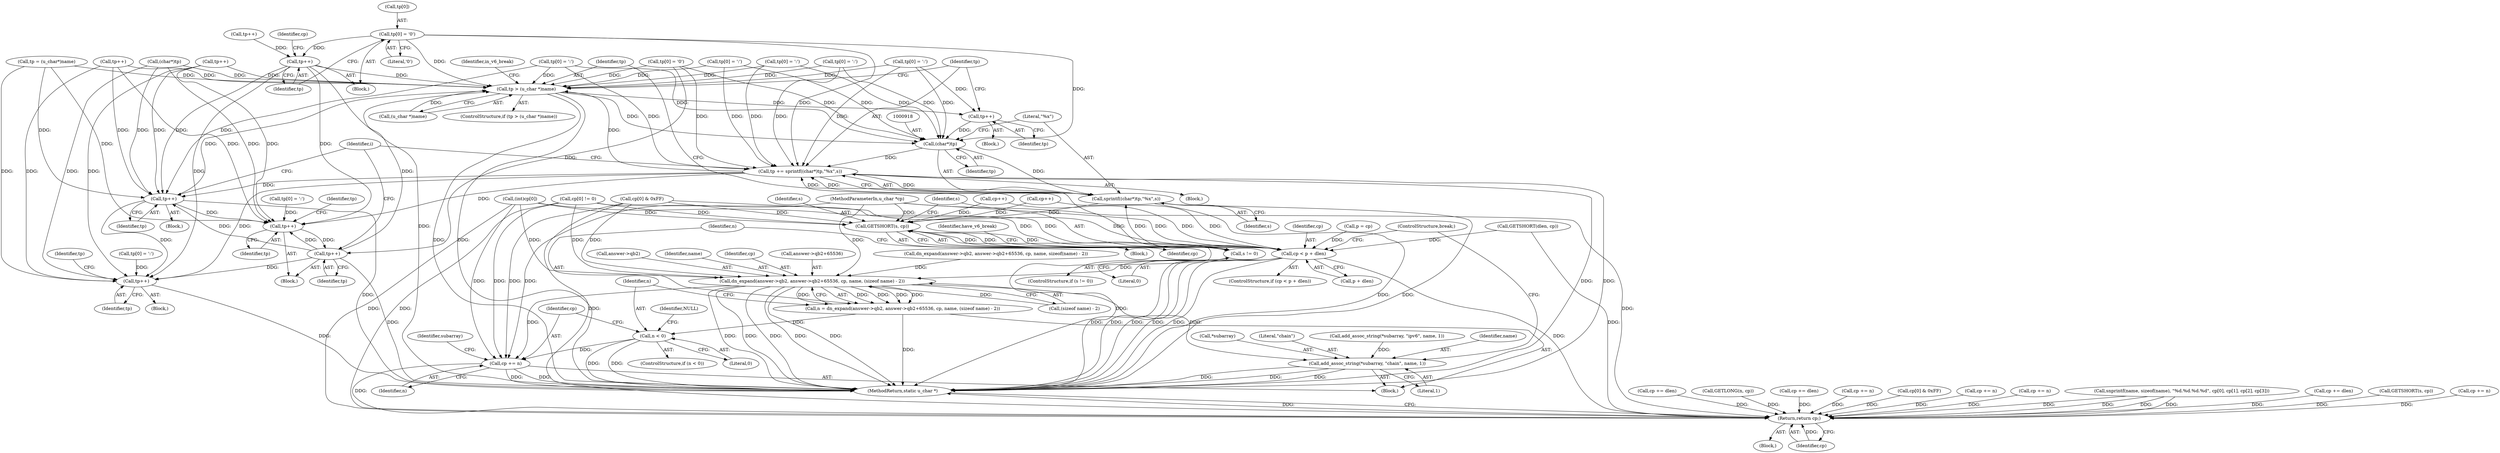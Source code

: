 digraph "0_php-src_b34d7849ed90ced9345f8ea1c59bc8d101c18468@array" {
"1000866" [label="(Call,tp[0] = '0')"];
"1000871" [label="(Call,tp++)"];
"1000898" [label="(Call,tp > (u_char *)name)"];
"1000912" [label="(Call,tp++)"];
"1000917" [label="(Call,(char*)tp)"];
"1000914" [label="(Call,tp += sprintf((char*)tp,\"%x\",s))"];
"1000939" [label="(Call,tp++)"];
"1000951" [label="(Call,tp++)"];
"1000958" [label="(Call,tp++)"];
"1000970" [label="(Call,tp++)"];
"1000916" [label="(Call,sprintf((char*)tp,\"%x\",s))"];
"1000889" [label="(Call,GETSHORT(s, cp))"];
"1000893" [label="(Call,s != 0)"];
"1000984" [label="(Call,cp < p + dlen)"];
"1000992" [label="(Call,dn_expand(answer->qb2, answer->qb2+65536, cp, name, (sizeof name) - 2))"];
"1000990" [label="(Call,n = dn_expand(answer->qb2, answer->qb2+65536, cp, name, (sizeof name) - 2))"];
"1001008" [label="(Call,n < 0)"];
"1001014" [label="(Call,cp += n)"];
"1001217" [label="(Return,return cp;)"];
"1001017" [label="(Call,add_assoc_string(*subarray, \"chain\", name, 1))"];
"1001015" [label="(Identifier,cp)"];
"1000758" [label="(Call,(int)cp[0])"];
"1001007" [label="(ControlStructure,if (n < 0))"];
"1001213" [label="(Call,cp += dlen)"];
"1000915" [label="(Identifier,tp)"];
"1000964" [label="(Block,)"];
"1001217" [label="(Return,return cp;)"];
"1001219" [label="(MethodReturn,static u_char *)"];
"1000847" [label="(Call,tp[0] = ':')"];
"1001018" [label="(Call,*subarray)"];
"1000892" [label="(ControlStructure,if (s != 0))"];
"1001009" [label="(Identifier,n)"];
"1000940" [label="(Identifier,tp)"];
"1001008" [label="(Call,n < 0)"];
"1000897" [label="(ControlStructure,if (tp > (u_char *)name))"];
"1000867" [label="(Call,tp[0])"];
"1000802" [label="(Call,cp[0] != 0)"];
"1000917" [label="(Call,(char*)tp)"];
"1000619" [label="(Call,GETLONG(n, cp))"];
"1000971" [label="(Identifier,tp)"];
"1000491" [label="(Call,cp += dlen)"];
"1000406" [label="(Call,cp += n)"];
"1000864" [label="(Call,tp++)"];
"1000985" [label="(Identifier,cp)"];
"1001002" [label="(Identifier,name)"];
"1001017" [label="(Call,add_assoc_string(*subarray, \"chain\", name, 1))"];
"1000890" [label="(Identifier,s)"];
"1000874" [label="(Identifier,cp)"];
"1001020" [label="(Literal,\"chain\")"];
"1001023" [label="(ControlStructure,break;)"];
"1000913" [label="(Identifier,tp)"];
"1001001" [label="(Identifier,cp)"];
"1000894" [label="(Identifier,s)"];
"1000914" [label="(Call,tp += sprintf((char*)tp,\"%x\",s))"];
"1000167" [label="(Call,GETSHORT(dlen, cp))"];
"1000899" [label="(Identifier,tp)"];
"1000926" [label="(Identifier,have_v6_break)"];
"1000996" [label="(Call,answer->qb2+65536)"];
"1000830" [label="(Call,cp[0] & 0xFF)"];
"1000934" [label="(Call,tp[0] = ':')"];
"1001154" [label="(Call,cp[0] & 0xFF)"];
"1000352" [label="(Call,cp += n)"];
"1000787" [label="(Call,tp[0] = ':')"];
"1000900" [label="(Call,(u_char *)name)"];
"1000903" [label="(Block,)"];
"1000889" [label="(Call,GETSHORT(s, cp))"];
"1000921" [label="(Identifier,s)"];
"1001019" [label="(Identifier,subarray)"];
"1000939" [label="(Call,tp++)"];
"1000866" [label="(Call,tp[0] = '0')"];
"1000870" [label="(Literal,'0')"];
"1000771" [label="(Call,tp = (u_char*)name)"];
"1000891" [label="(Identifier,cp)"];
"1000989" [label="(Block,)"];
"1001079" [label="(Call,cp += n)"];
"1000250" [label="(Call,snprintf(name, sizeof(name), \"%d.%d.%d.%d\", cp[0], cp[1], cp[2], cp[3]))"];
"1000951" [label="(Call,tp++)"];
"1000986" [label="(Call,p + dlen)"];
"1000920" [label="(Literal,\"%x\")"];
"1001010" [label="(Literal,0)"];
"1000858" [label="(Block,)"];
"1001022" [label="(Literal,1)"];
"1000893" [label="(Call,s != 0)"];
"1000983" [label="(ControlStructure,if (cp < p + dlen))"];
"1000887" [label="(Identifier,i)"];
"1001013" [label="(Identifier,NULL)"];
"1000818" [label="(Call,tp[0] = ':')"];
"1000764" [label="(Call,cp++)"];
"1000927" [label="(Block,)"];
"1000113" [label="(Block,)"];
"1000952" [label="(Identifier,tp)"];
"1000984" [label="(Call,cp < p + dlen)"];
"1000958" [label="(Call,tp++)"];
"1000919" [label="(Identifier,tp)"];
"1000896" [label="(Block,)"];
"1000107" [label="(MethodParameterIn,u_char *cp)"];
"1000965" [label="(Call,tp[0] = ':')"];
"1000970" [label="(Call,tp++)"];
"1000945" [label="(Block,)"];
"1000992" [label="(Call,dn_expand(answer->qb2, answer->qb2+65536, cp, name, (sizeof name) - 2))"];
"1000273" [label="(Call,cp += dlen)"];
"1000916" [label="(Call,sprintf((char*)tp,\"%x\",s))"];
"1000991" [label="(Identifier,n)"];
"1000977" [label="(Call,add_assoc_string(*subarray, \"ipv6\", name, 1))"];
"1000873" [label="(Call,cp++)"];
"1000136" [label="(Call,dn_expand(answer->qb2, answer->qb2+65536, cp, name, sizeof(name) - 2))"];
"1000644" [label="(Call,GETSHORT(s, cp))"];
"1001218" [label="(Identifier,cp)"];
"1001014" [label="(Call,cp += n)"];
"1000871" [label="(Call,tp++)"];
"1000852" [label="(Call,tp++)"];
"1000974" [label="(Identifier,tp)"];
"1000993" [label="(Call,answer->qb2)"];
"1000912" [label="(Call,tp++)"];
"1000888" [label="(Block,)"];
"1000895" [label="(Literal,0)"];
"1000792" [label="(Call,tp++)"];
"1000946" [label="(Call,tp[0] = ':')"];
"1000907" [label="(Call,tp[0] = ':')"];
"1000826" [label="(Call,(char*)tp)"];
"1000746" [label="(Call,p = cp)"];
"1000955" [label="(Identifier,tp)"];
"1000898" [label="(Call,tp > (u_char *)name)"];
"1001016" [label="(Identifier,n)"];
"1000990" [label="(Call,n = dn_expand(answer->qb2, answer->qb2+65536, cp, name, (sizeof name) - 2))"];
"1001003" [label="(Call,(sizeof name) - 2)"];
"1001021" [label="(Identifier,name)"];
"1000959" [label="(Identifier,tp)"];
"1000872" [label="(Identifier,tp)"];
"1001196" [label="(Call,cp += n)"];
"1000953" [label="(Call,tp[0] = '0')"];
"1000905" [label="(Identifier,in_v6_break)"];
"1000866" -> "1000858"  [label="AST: "];
"1000866" -> "1000870"  [label="CFG: "];
"1000867" -> "1000866"  [label="AST: "];
"1000870" -> "1000866"  [label="AST: "];
"1000872" -> "1000866"  [label="CFG: "];
"1000866" -> "1000871"  [label="DDG: "];
"1000866" -> "1000898"  [label="DDG: "];
"1000866" -> "1000914"  [label="DDG: "];
"1000866" -> "1000917"  [label="DDG: "];
"1000871" -> "1000858"  [label="AST: "];
"1000871" -> "1000872"  [label="CFG: "];
"1000872" -> "1000871"  [label="AST: "];
"1000874" -> "1000871"  [label="CFG: "];
"1000871" -> "1001219"  [label="DDG: "];
"1000864" -> "1000871"  [label="DDG: "];
"1000871" -> "1000898"  [label="DDG: "];
"1000871" -> "1000939"  [label="DDG: "];
"1000871" -> "1000951"  [label="DDG: "];
"1000871" -> "1000970"  [label="DDG: "];
"1000898" -> "1000897"  [label="AST: "];
"1000898" -> "1000900"  [label="CFG: "];
"1000899" -> "1000898"  [label="AST: "];
"1000900" -> "1000898"  [label="AST: "];
"1000905" -> "1000898"  [label="CFG: "];
"1000915" -> "1000898"  [label="CFG: "];
"1000898" -> "1001219"  [label="DDG: "];
"1000898" -> "1001219"  [label="DDG: "];
"1000907" -> "1000898"  [label="DDG: "];
"1000939" -> "1000898"  [label="DDG: "];
"1000826" -> "1000898"  [label="DDG: "];
"1000847" -> "1000898"  [label="DDG: "];
"1000818" -> "1000898"  [label="DDG: "];
"1000953" -> "1000898"  [label="DDG: "];
"1000771" -> "1000898"  [label="DDG: "];
"1000787" -> "1000898"  [label="DDG: "];
"1000934" -> "1000898"  [label="DDG: "];
"1000792" -> "1000898"  [label="DDG: "];
"1000852" -> "1000898"  [label="DDG: "];
"1000914" -> "1000898"  [label="DDG: "];
"1000958" -> "1000898"  [label="DDG: "];
"1000900" -> "1000898"  [label="DDG: "];
"1000898" -> "1000912"  [label="DDG: "];
"1000898" -> "1000917"  [label="DDG: "];
"1000912" -> "1000903"  [label="AST: "];
"1000912" -> "1000913"  [label="CFG: "];
"1000913" -> "1000912"  [label="AST: "];
"1000915" -> "1000912"  [label="CFG: "];
"1000907" -> "1000912"  [label="DDG: "];
"1000912" -> "1000917"  [label="DDG: "];
"1000917" -> "1000916"  [label="AST: "];
"1000917" -> "1000919"  [label="CFG: "];
"1000918" -> "1000917"  [label="AST: "];
"1000919" -> "1000917"  [label="AST: "];
"1000920" -> "1000917"  [label="CFG: "];
"1000917" -> "1000914"  [label="DDG: "];
"1000917" -> "1000916"  [label="DDG: "];
"1000907" -> "1000917"  [label="DDG: "];
"1000847" -> "1000917"  [label="DDG: "];
"1000818" -> "1000917"  [label="DDG: "];
"1000953" -> "1000917"  [label="DDG: "];
"1000787" -> "1000917"  [label="DDG: "];
"1000934" -> "1000917"  [label="DDG: "];
"1000914" -> "1000896"  [label="AST: "];
"1000914" -> "1000916"  [label="CFG: "];
"1000915" -> "1000914"  [label="AST: "];
"1000916" -> "1000914"  [label="AST: "];
"1000887" -> "1000914"  [label="CFG: "];
"1000914" -> "1001219"  [label="DDG: "];
"1000914" -> "1001219"  [label="DDG: "];
"1000916" -> "1000914"  [label="DDG: "];
"1000916" -> "1000914"  [label="DDG: "];
"1000916" -> "1000914"  [label="DDG: "];
"1000907" -> "1000914"  [label="DDG: "];
"1000847" -> "1000914"  [label="DDG: "];
"1000818" -> "1000914"  [label="DDG: "];
"1000953" -> "1000914"  [label="DDG: "];
"1000787" -> "1000914"  [label="DDG: "];
"1000934" -> "1000914"  [label="DDG: "];
"1000914" -> "1000939"  [label="DDG: "];
"1000914" -> "1000951"  [label="DDG: "];
"1000914" -> "1000970"  [label="DDG: "];
"1000939" -> "1000927"  [label="AST: "];
"1000939" -> "1000940"  [label="CFG: "];
"1000940" -> "1000939"  [label="AST: "];
"1000887" -> "1000939"  [label="CFG: "];
"1000939" -> "1001219"  [label="DDG: "];
"1000934" -> "1000939"  [label="DDG: "];
"1000826" -> "1000939"  [label="DDG: "];
"1000771" -> "1000939"  [label="DDG: "];
"1000792" -> "1000939"  [label="DDG: "];
"1000852" -> "1000939"  [label="DDG: "];
"1000958" -> "1000939"  [label="DDG: "];
"1000939" -> "1000951"  [label="DDG: "];
"1000939" -> "1000970"  [label="DDG: "];
"1000951" -> "1000945"  [label="AST: "];
"1000951" -> "1000952"  [label="CFG: "];
"1000952" -> "1000951"  [label="AST: "];
"1000955" -> "1000951"  [label="CFG: "];
"1000826" -> "1000951"  [label="DDG: "];
"1000946" -> "1000951"  [label="DDG: "];
"1000771" -> "1000951"  [label="DDG: "];
"1000792" -> "1000951"  [label="DDG: "];
"1000852" -> "1000951"  [label="DDG: "];
"1000958" -> "1000951"  [label="DDG: "];
"1000951" -> "1000958"  [label="DDG: "];
"1000958" -> "1000945"  [label="AST: "];
"1000958" -> "1000959"  [label="CFG: "];
"1000959" -> "1000958"  [label="AST: "];
"1000887" -> "1000958"  [label="CFG: "];
"1000958" -> "1001219"  [label="DDG: "];
"1000953" -> "1000958"  [label="DDG: "];
"1000958" -> "1000970"  [label="DDG: "];
"1000970" -> "1000964"  [label="AST: "];
"1000970" -> "1000971"  [label="CFG: "];
"1000971" -> "1000970"  [label="AST: "];
"1000974" -> "1000970"  [label="CFG: "];
"1000970" -> "1001219"  [label="DDG: "];
"1000826" -> "1000970"  [label="DDG: "];
"1000965" -> "1000970"  [label="DDG: "];
"1000771" -> "1000970"  [label="DDG: "];
"1000792" -> "1000970"  [label="DDG: "];
"1000852" -> "1000970"  [label="DDG: "];
"1000916" -> "1000921"  [label="CFG: "];
"1000920" -> "1000916"  [label="AST: "];
"1000921" -> "1000916"  [label="AST: "];
"1000916" -> "1001219"  [label="DDG: "];
"1000916" -> "1001219"  [label="DDG: "];
"1000916" -> "1000889"  [label="DDG: "];
"1000893" -> "1000916"  [label="DDG: "];
"1000889" -> "1000888"  [label="AST: "];
"1000889" -> "1000891"  [label="CFG: "];
"1000890" -> "1000889"  [label="AST: "];
"1000891" -> "1000889"  [label="AST: "];
"1000894" -> "1000889"  [label="CFG: "];
"1000889" -> "1001219"  [label="DDG: "];
"1000893" -> "1000889"  [label="DDG: "];
"1000873" -> "1000889"  [label="DDG: "];
"1000758" -> "1000889"  [label="DDG: "];
"1000764" -> "1000889"  [label="DDG: "];
"1000830" -> "1000889"  [label="DDG: "];
"1000802" -> "1000889"  [label="DDG: "];
"1000107" -> "1000889"  [label="DDG: "];
"1000889" -> "1000893"  [label="DDG: "];
"1000889" -> "1000984"  [label="DDG: "];
"1000893" -> "1000892"  [label="AST: "];
"1000893" -> "1000895"  [label="CFG: "];
"1000894" -> "1000893"  [label="AST: "];
"1000895" -> "1000893"  [label="AST: "];
"1000899" -> "1000893"  [label="CFG: "];
"1000926" -> "1000893"  [label="CFG: "];
"1000893" -> "1001219"  [label="DDG: "];
"1000893" -> "1001219"  [label="DDG: "];
"1000984" -> "1000983"  [label="AST: "];
"1000984" -> "1000986"  [label="CFG: "];
"1000985" -> "1000984"  [label="AST: "];
"1000986" -> "1000984"  [label="AST: "];
"1000991" -> "1000984"  [label="CFG: "];
"1001023" -> "1000984"  [label="CFG: "];
"1000984" -> "1001219"  [label="DDG: "];
"1000984" -> "1001219"  [label="DDG: "];
"1000984" -> "1001219"  [label="DDG: "];
"1000873" -> "1000984"  [label="DDG: "];
"1000758" -> "1000984"  [label="DDG: "];
"1000764" -> "1000984"  [label="DDG: "];
"1000830" -> "1000984"  [label="DDG: "];
"1000802" -> "1000984"  [label="DDG: "];
"1000107" -> "1000984"  [label="DDG: "];
"1000746" -> "1000984"  [label="DDG: "];
"1000167" -> "1000984"  [label="DDG: "];
"1000984" -> "1000992"  [label="DDG: "];
"1000984" -> "1001217"  [label="DDG: "];
"1000992" -> "1000990"  [label="AST: "];
"1000992" -> "1001003"  [label="CFG: "];
"1000993" -> "1000992"  [label="AST: "];
"1000996" -> "1000992"  [label="AST: "];
"1001001" -> "1000992"  [label="AST: "];
"1001002" -> "1000992"  [label="AST: "];
"1001003" -> "1000992"  [label="AST: "];
"1000990" -> "1000992"  [label="CFG: "];
"1000992" -> "1001219"  [label="DDG: "];
"1000992" -> "1001219"  [label="DDG: "];
"1000992" -> "1001219"  [label="DDG: "];
"1000992" -> "1001219"  [label="DDG: "];
"1000992" -> "1001219"  [label="DDG: "];
"1000992" -> "1000990"  [label="DDG: "];
"1000992" -> "1000990"  [label="DDG: "];
"1000992" -> "1000990"  [label="DDG: "];
"1000992" -> "1000990"  [label="DDG: "];
"1000992" -> "1000990"  [label="DDG: "];
"1000136" -> "1000992"  [label="DDG: "];
"1000758" -> "1000992"  [label="DDG: "];
"1000830" -> "1000992"  [label="DDG: "];
"1000802" -> "1000992"  [label="DDG: "];
"1000107" -> "1000992"  [label="DDG: "];
"1001003" -> "1000992"  [label="DDG: "];
"1000992" -> "1001014"  [label="DDG: "];
"1000992" -> "1001017"  [label="DDG: "];
"1000990" -> "1000989"  [label="AST: "];
"1000991" -> "1000990"  [label="AST: "];
"1001009" -> "1000990"  [label="CFG: "];
"1000990" -> "1001219"  [label="DDG: "];
"1000990" -> "1001008"  [label="DDG: "];
"1001008" -> "1001007"  [label="AST: "];
"1001008" -> "1001010"  [label="CFG: "];
"1001009" -> "1001008"  [label="AST: "];
"1001010" -> "1001008"  [label="AST: "];
"1001013" -> "1001008"  [label="CFG: "];
"1001015" -> "1001008"  [label="CFG: "];
"1001008" -> "1001219"  [label="DDG: "];
"1001008" -> "1001219"  [label="DDG: "];
"1001008" -> "1001014"  [label="DDG: "];
"1001014" -> "1000989"  [label="AST: "];
"1001014" -> "1001016"  [label="CFG: "];
"1001015" -> "1001014"  [label="AST: "];
"1001016" -> "1001014"  [label="AST: "];
"1001019" -> "1001014"  [label="CFG: "];
"1001014" -> "1001219"  [label="DDG: "];
"1001014" -> "1001219"  [label="DDG: "];
"1000758" -> "1001014"  [label="DDG: "];
"1000830" -> "1001014"  [label="DDG: "];
"1000802" -> "1001014"  [label="DDG: "];
"1000107" -> "1001014"  [label="DDG: "];
"1001014" -> "1001217"  [label="DDG: "];
"1001217" -> "1000113"  [label="AST: "];
"1001217" -> "1001218"  [label="CFG: "];
"1001218" -> "1001217"  [label="AST: "];
"1001219" -> "1001217"  [label="CFG: "];
"1001217" -> "1001219"  [label="DDG: "];
"1001218" -> "1001217"  [label="DDG: "];
"1001154" -> "1001217"  [label="DDG: "];
"1000644" -> "1001217"  [label="DDG: "];
"1000406" -> "1001217"  [label="DDG: "];
"1000250" -> "1001217"  [label="DDG: "];
"1000250" -> "1001217"  [label="DDG: "];
"1000250" -> "1001217"  [label="DDG: "];
"1000250" -> "1001217"  [label="DDG: "];
"1001213" -> "1001217"  [label="DDG: "];
"1000830" -> "1001217"  [label="DDG: "];
"1001079" -> "1001217"  [label="DDG: "];
"1001196" -> "1001217"  [label="DDG: "];
"1000802" -> "1001217"  [label="DDG: "];
"1000167" -> "1001217"  [label="DDG: "];
"1000619" -> "1001217"  [label="DDG: "];
"1000352" -> "1001217"  [label="DDG: "];
"1000758" -> "1001217"  [label="DDG: "];
"1000273" -> "1001217"  [label="DDG: "];
"1000491" -> "1001217"  [label="DDG: "];
"1000107" -> "1001217"  [label="DDG: "];
"1001017" -> "1000989"  [label="AST: "];
"1001017" -> "1001022"  [label="CFG: "];
"1001018" -> "1001017"  [label="AST: "];
"1001020" -> "1001017"  [label="AST: "];
"1001021" -> "1001017"  [label="AST: "];
"1001022" -> "1001017"  [label="AST: "];
"1001023" -> "1001017"  [label="CFG: "];
"1001017" -> "1001219"  [label="DDG: "];
"1001017" -> "1001219"  [label="DDG: "];
"1001017" -> "1001219"  [label="DDG: "];
"1000977" -> "1001017"  [label="DDG: "];
}
